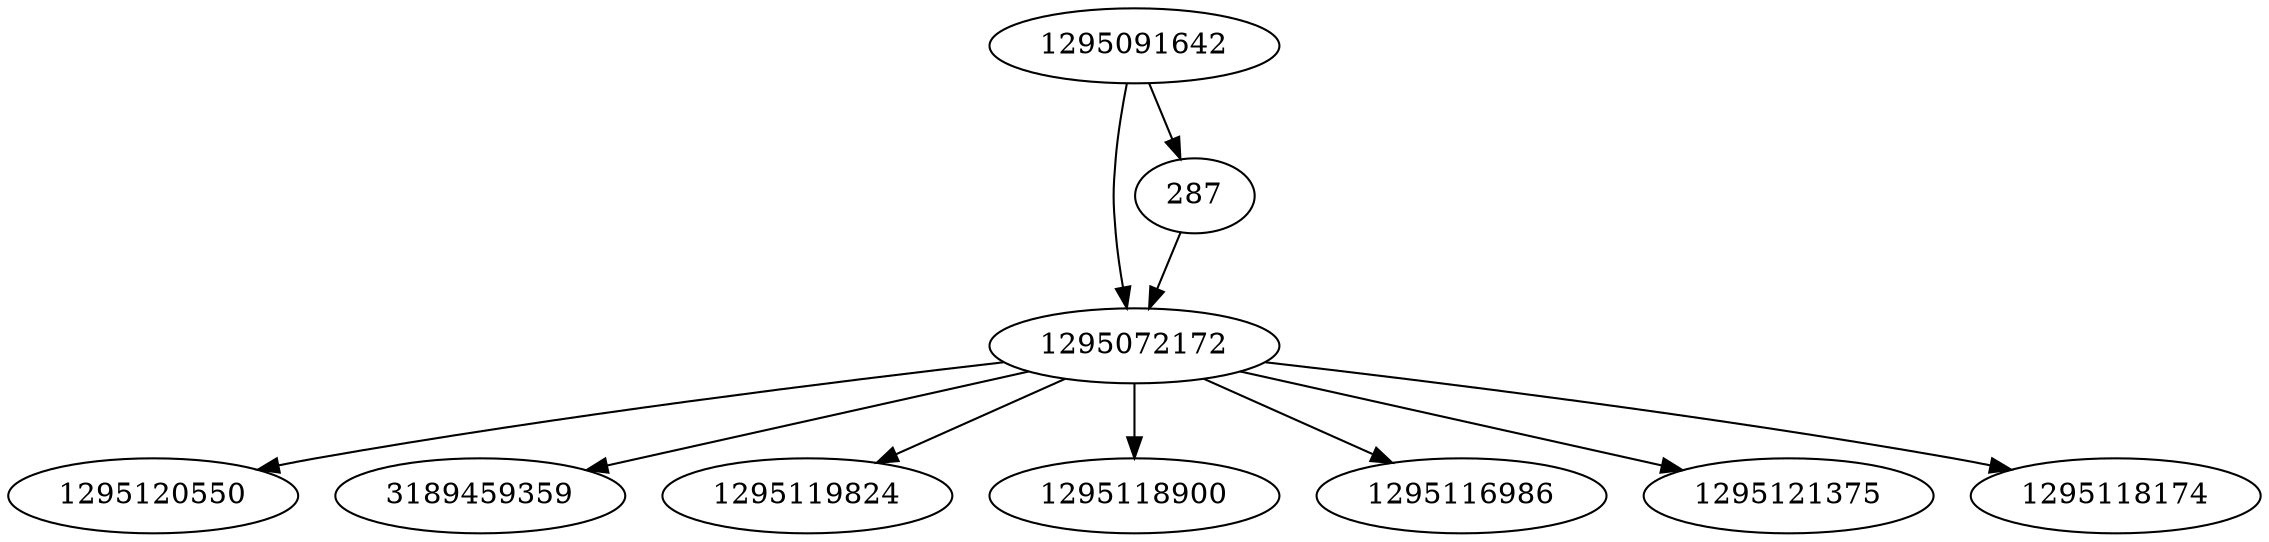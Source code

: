 strict digraph  {
1295091642;
1295120550;
3189459359;
1295072172;
1295119824;
1295118900;
1295116986;
1295121375;
1295118174;
287;
1295091642 -> 287;
1295091642 -> 1295072172;
1295072172 -> 3189459359;
1295072172 -> 1295116986;
1295072172 -> 1295118174;
1295072172 -> 1295118900;
1295072172 -> 1295119824;
1295072172 -> 1295120550;
1295072172 -> 1295121375;
287 -> 1295072172;
}

